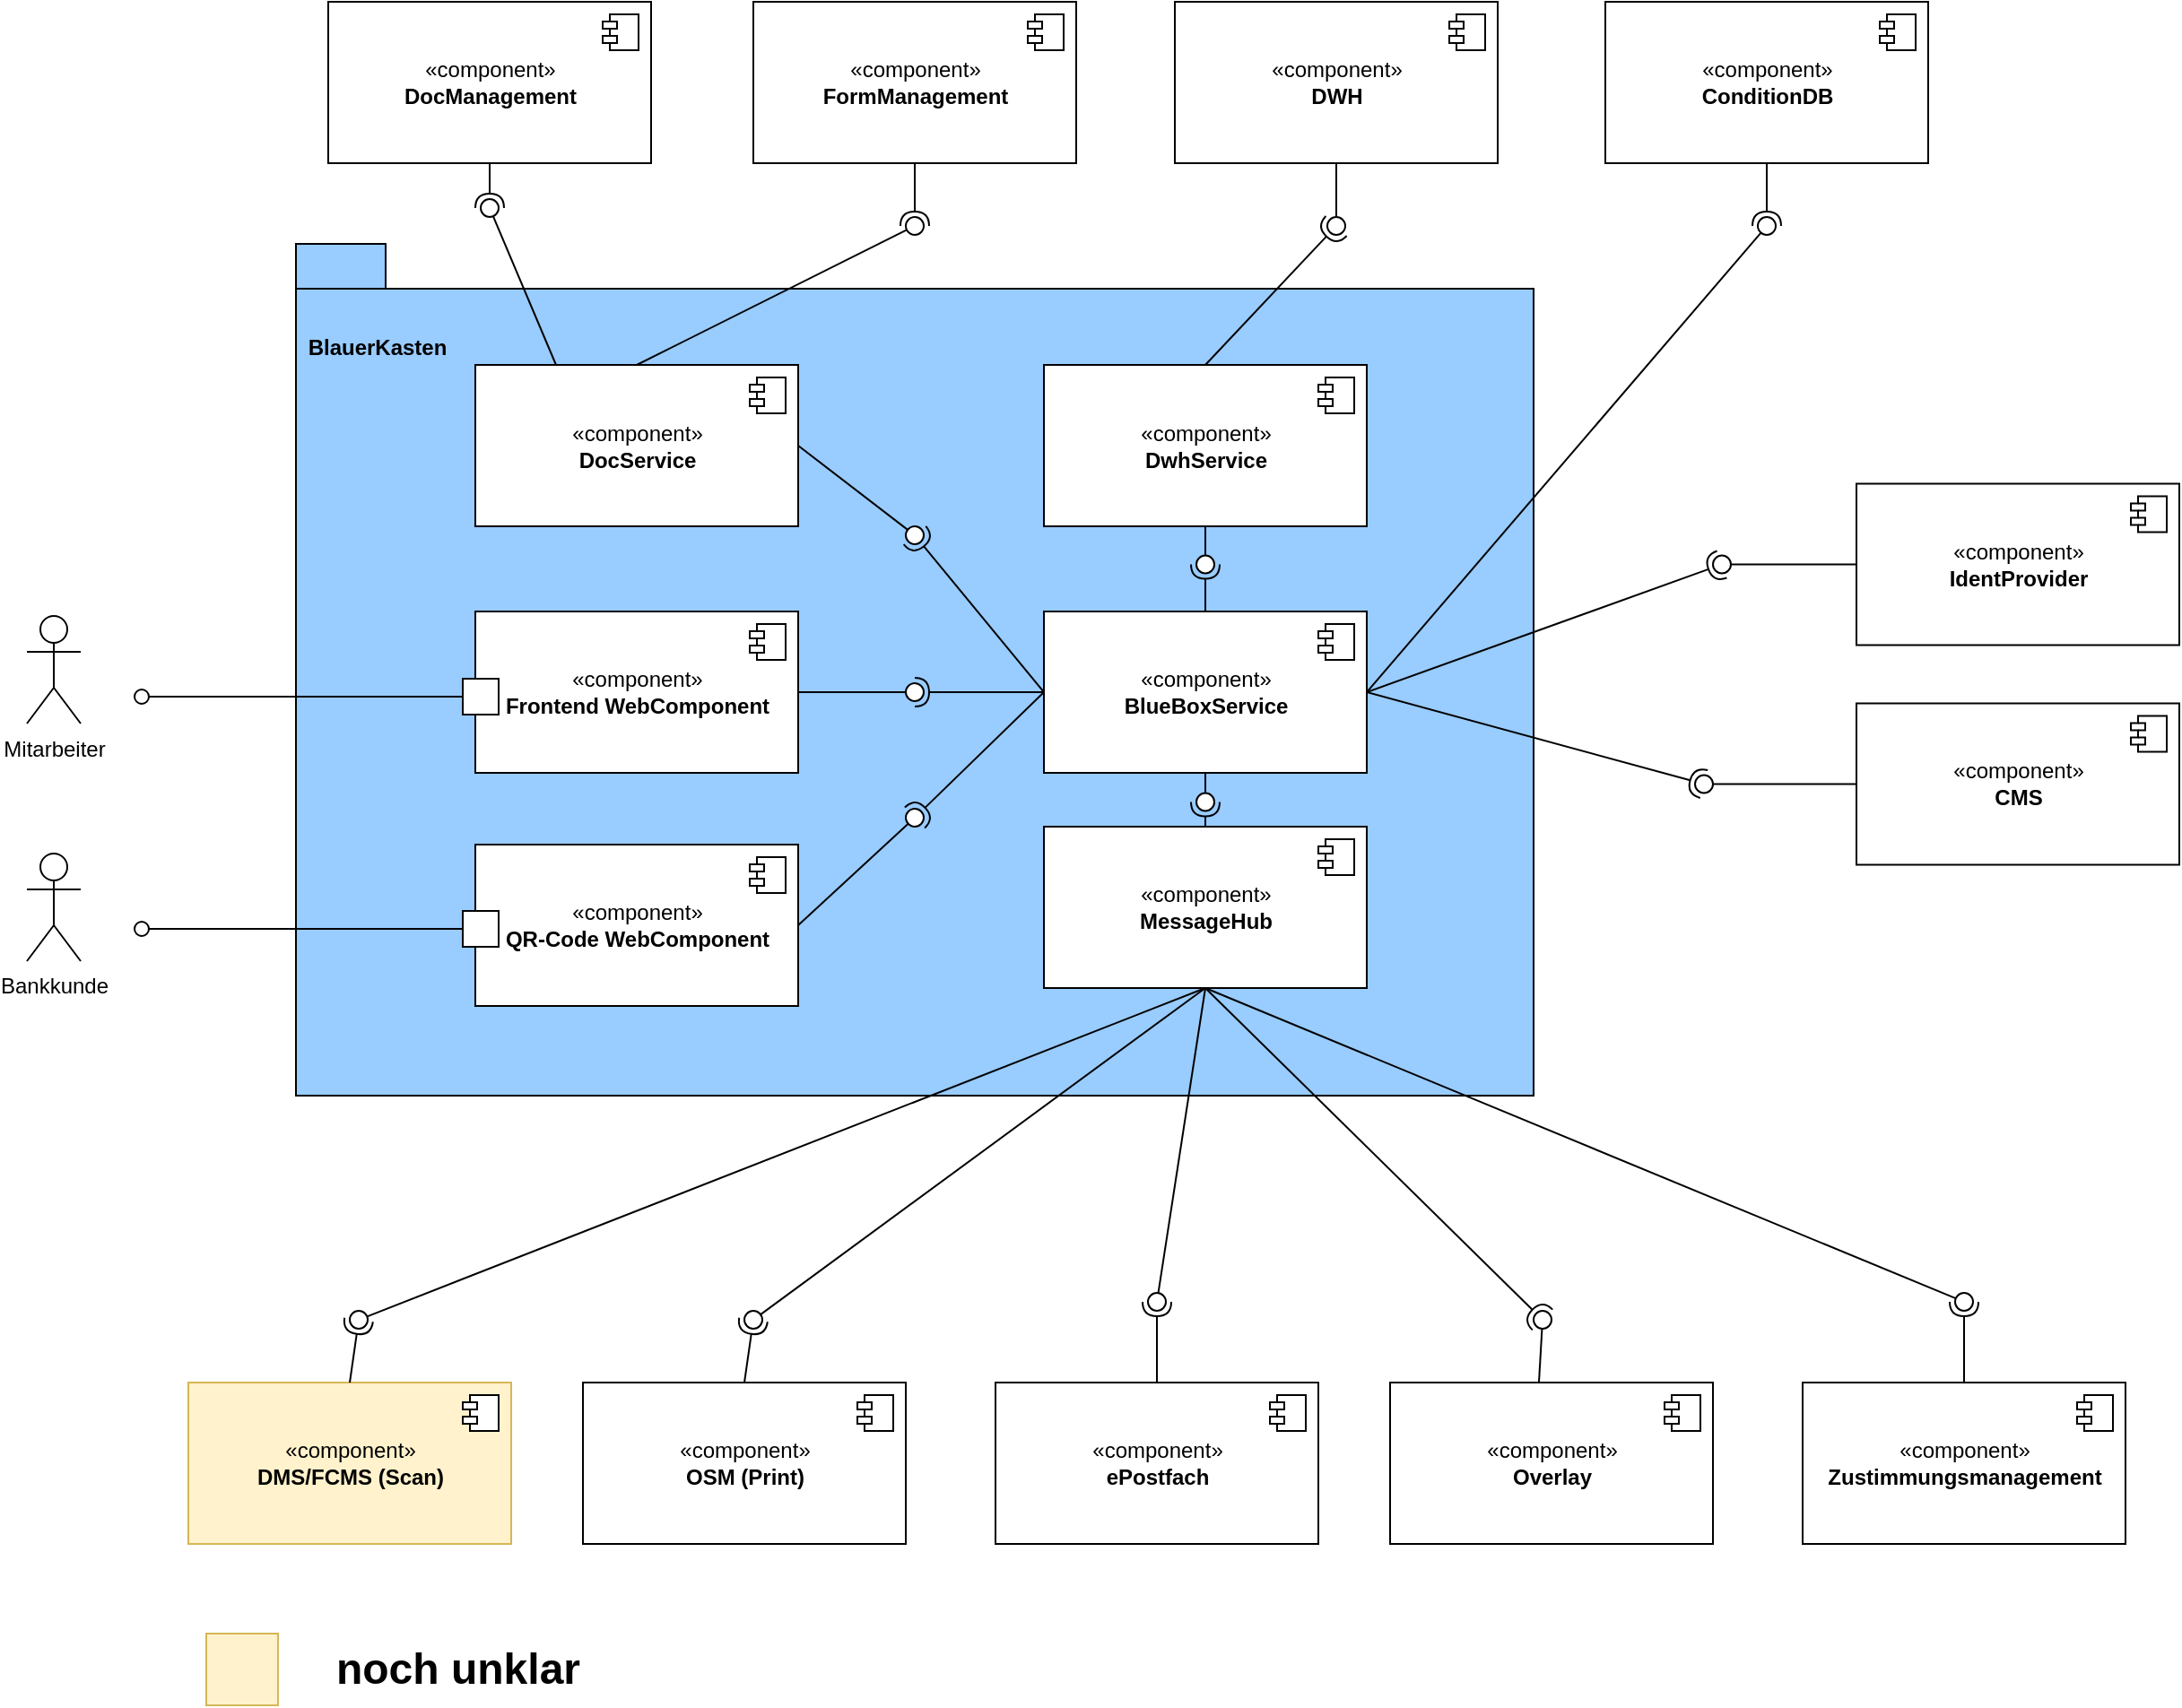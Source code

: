 <mxfile version="19.0.3" type="device"><diagram id="WsE9gKBkoyO4tL_byEP7" name="Seite-1"><mxGraphModel dx="1718" dy="1054" grid="1" gridSize="10" guides="1" tooltips="1" connect="1" arrows="1" fold="1" page="1" pageScale="1" pageWidth="827" pageHeight="1169" math="0" shadow="0"><root><mxCell id="0"/><mxCell id="1" parent="0"/><mxCell id="MbbFP3mXVjvzKWs0RRiN-35" value="BlauerKasten" style="shape=folder;fontStyle=1;spacingTop=-360;tabWidth=50;tabHeight=25;tabPosition=left;html=1;spacingRight=600;fillColor=#99CCFF;" parent="1" vertex="1"><mxGeometry x="410" y="325" width="690" height="475" as="geometry"/></mxCell><mxCell id="2feHsOlxeZ40XfiZUaKG-12" value="Mitarbeiter" style="shape=umlActor;verticalLabelPosition=bottom;verticalAlign=top;html=1;" parent="1" vertex="1"><mxGeometry x="260" y="532.5" width="30" height="60" as="geometry"/></mxCell><mxCell id="MbbFP3mXVjvzKWs0RRiN-1" value="«component»&lt;br&gt;&lt;b&gt;BlueBoxService&lt;/b&gt;" style="html=1;dropTarget=0;" parent="1" vertex="1"><mxGeometry x="827" y="530" width="180" height="90" as="geometry"/></mxCell><mxCell id="MbbFP3mXVjvzKWs0RRiN-2" value="" style="shape=module;jettyWidth=8;jettyHeight=4;" parent="MbbFP3mXVjvzKWs0RRiN-1" vertex="1"><mxGeometry x="1" width="20" height="20" relative="1" as="geometry"><mxPoint x="-27" y="7" as="offset"/></mxGeometry></mxCell><mxCell id="MbbFP3mXVjvzKWs0RRiN-4" value="«component»&lt;br&gt;&lt;b&gt;OSM (Print)&lt;/b&gt;" style="html=1;dropTarget=0;" parent="1" vertex="1"><mxGeometry x="570" y="960" width="180" height="90" as="geometry"/></mxCell><mxCell id="MbbFP3mXVjvzKWs0RRiN-5" value="" style="shape=module;jettyWidth=8;jettyHeight=4;" parent="MbbFP3mXVjvzKWs0RRiN-4" vertex="1"><mxGeometry x="1" width="20" height="20" relative="1" as="geometry"><mxPoint x="-27" y="7" as="offset"/></mxGeometry></mxCell><mxCell id="MbbFP3mXVjvzKWs0RRiN-6" value="" style="rounded=0;orthogonalLoop=1;jettySize=auto;html=1;endArrow=none;endFill=0;sketch=0;sourcePerimeterSpacing=0;targetPerimeterSpacing=0;exitX=0.5;exitY=1;exitDx=0;exitDy=0;" parent="1" source="iZnu5f81Z3fGAwZMjDDS-1" target="MbbFP3mXVjvzKWs0RRiN-8" edge="1"><mxGeometry relative="1" as="geometry"><mxPoint x="720" y="630" as="sourcePoint"/></mxGeometry></mxCell><mxCell id="MbbFP3mXVjvzKWs0RRiN-7" value="" style="rounded=0;orthogonalLoop=1;jettySize=auto;html=1;endArrow=halfCircle;endFill=0;entryX=0.5;entryY=0.5;endSize=6;strokeWidth=1;sketch=0;exitX=0.5;exitY=0;exitDx=0;exitDy=0;" parent="1" source="MbbFP3mXVjvzKWs0RRiN-4" target="MbbFP3mXVjvzKWs0RRiN-8" edge="1"><mxGeometry relative="1" as="geometry"><mxPoint x="1080" y="665" as="sourcePoint"/></mxGeometry></mxCell><mxCell id="MbbFP3mXVjvzKWs0RRiN-8" value="" style="ellipse;whiteSpace=wrap;html=1;align=center;aspect=fixed;resizable=0;points=[];outlineConnect=0;sketch=0;" parent="1" vertex="1"><mxGeometry x="660" y="920" width="10" height="10" as="geometry"/></mxCell><mxCell id="MbbFP3mXVjvzKWs0RRiN-9" value="«component»&lt;br&gt;&lt;b&gt;QR-Code WebComponent&lt;/b&gt;" style="html=1;dropTarget=0;" parent="1" vertex="1"><mxGeometry x="510" y="660" width="180" height="90" as="geometry"/></mxCell><mxCell id="MbbFP3mXVjvzKWs0RRiN-10" value="" style="shape=module;jettyWidth=8;jettyHeight=4;" parent="MbbFP3mXVjvzKWs0RRiN-9" vertex="1"><mxGeometry x="1" width="20" height="20" relative="1" as="geometry"><mxPoint x="-27" y="7" as="offset"/></mxGeometry></mxCell><mxCell id="MbbFP3mXVjvzKWs0RRiN-15" value="«component»&lt;br&gt;&lt;b&gt;Overlay&lt;/b&gt;" style="html=1;dropTarget=0;" parent="1" vertex="1"><mxGeometry x="1020" y="960" width="180" height="90" as="geometry"/></mxCell><mxCell id="MbbFP3mXVjvzKWs0RRiN-16" value="" style="shape=module;jettyWidth=8;jettyHeight=4;" parent="MbbFP3mXVjvzKWs0RRiN-15" vertex="1"><mxGeometry x="1" width="20" height="20" relative="1" as="geometry"><mxPoint x="-27" y="7" as="offset"/></mxGeometry></mxCell><mxCell id="MbbFP3mXVjvzKWs0RRiN-17" value="" style="rounded=0;orthogonalLoop=1;jettySize=auto;html=1;endArrow=none;endFill=0;sketch=0;sourcePerimeterSpacing=0;targetPerimeterSpacing=0;exitX=0.461;exitY=0;exitDx=0;exitDy=0;exitPerimeter=0;" parent="1" source="MbbFP3mXVjvzKWs0RRiN-15" target="MbbFP3mXVjvzKWs0RRiN-19" edge="1"><mxGeometry relative="1" as="geometry"><mxPoint x="990" y="865" as="sourcePoint"/></mxGeometry></mxCell><mxCell id="MbbFP3mXVjvzKWs0RRiN-18" value="" style="rounded=0;orthogonalLoop=1;jettySize=auto;html=1;endArrow=halfCircle;endFill=0;entryX=0.5;entryY=0.5;endSize=6;strokeWidth=1;sketch=0;exitX=0.5;exitY=1;exitDx=0;exitDy=0;" parent="1" source="iZnu5f81Z3fGAwZMjDDS-1" target="MbbFP3mXVjvzKWs0RRiN-19" edge="1"><mxGeometry relative="1" as="geometry"><mxPoint x="1130" y="715" as="sourcePoint"/></mxGeometry></mxCell><mxCell id="MbbFP3mXVjvzKWs0RRiN-19" value="" style="ellipse;whiteSpace=wrap;html=1;align=center;aspect=fixed;resizable=0;points=[];outlineConnect=0;sketch=0;" parent="1" vertex="1"><mxGeometry x="1100" y="920" width="10" height="10" as="geometry"/></mxCell><mxCell id="MbbFP3mXVjvzKWs0RRiN-31" value="" style="endArrow=none;html=1;rounded=0;align=center;verticalAlign=top;endFill=0;labelBackgroundColor=none;endSize=2;" parent="1" source="MbbFP3mXVjvzKWs0RRiN-30" target="MbbFP3mXVjvzKWs0RRiN-32" edge="1"><mxGeometry relative="1" as="geometry"/></mxCell><mxCell id="MbbFP3mXVjvzKWs0RRiN-32" value="" style="ellipse;html=1;fontSize=11;align=center;fillColor=none;points=[];aspect=fixed;resizable=0;verticalAlign=bottom;labelPosition=center;verticalLabelPosition=top;flipH=1;" parent="1" vertex="1"><mxGeometry x="320" y="573.5" width="8" height="8" as="geometry"/></mxCell><mxCell id="MbbFP3mXVjvzKWs0RRiN-33" value="«component»&lt;br&gt;&lt;b&gt;DocManagement&lt;/b&gt;" style="html=1;dropTarget=0;" parent="1" vertex="1"><mxGeometry x="428" y="190" width="180" height="90" as="geometry"/></mxCell><mxCell id="MbbFP3mXVjvzKWs0RRiN-34" value="" style="shape=module;jettyWidth=8;jettyHeight=4;" parent="MbbFP3mXVjvzKWs0RRiN-33" vertex="1"><mxGeometry x="1" width="20" height="20" relative="1" as="geometry"><mxPoint x="-27" y="7" as="offset"/></mxGeometry></mxCell><mxCell id="MbbFP3mXVjvzKWs0RRiN-36" value="«component»&lt;br&gt;&lt;b&gt;Frontend WebComponent&lt;/b&gt;" style="html=1;dropTarget=0;" parent="1" vertex="1"><mxGeometry x="510" y="530" width="180" height="90" as="geometry"/></mxCell><mxCell id="MbbFP3mXVjvzKWs0RRiN-37" value="" style="shape=module;jettyWidth=8;jettyHeight=4;" parent="MbbFP3mXVjvzKWs0RRiN-36" vertex="1"><mxGeometry x="1" width="20" height="20" relative="1" as="geometry"><mxPoint x="-27" y="7" as="offset"/></mxGeometry></mxCell><mxCell id="MbbFP3mXVjvzKWs0RRiN-38" value="" style="rounded=0;orthogonalLoop=1;jettySize=auto;html=1;endArrow=none;endFill=0;sketch=0;sourcePerimeterSpacing=0;targetPerimeterSpacing=0;exitX=1;exitY=0.5;exitDx=0;exitDy=0;" parent="1" source="MbbFP3mXVjvzKWs0RRiN-36" target="MbbFP3mXVjvzKWs0RRiN-40" edge="1"><mxGeometry relative="1" as="geometry"><mxPoint x="870" y="595" as="sourcePoint"/></mxGeometry></mxCell><mxCell id="MbbFP3mXVjvzKWs0RRiN-39" value="" style="rounded=0;orthogonalLoop=1;jettySize=auto;html=1;endArrow=halfCircle;endFill=0;entryX=0.5;entryY=0.5;endSize=6;strokeWidth=1;sketch=0;exitX=0;exitY=0.5;exitDx=0;exitDy=0;" parent="1" source="MbbFP3mXVjvzKWs0RRiN-1" target="MbbFP3mXVjvzKWs0RRiN-40" edge="1"><mxGeometry relative="1" as="geometry"><mxPoint x="130" y="440" as="sourcePoint"/></mxGeometry></mxCell><mxCell id="MbbFP3mXVjvzKWs0RRiN-40" value="" style="ellipse;whiteSpace=wrap;html=1;align=center;aspect=fixed;resizable=0;points=[];outlineConnect=0;sketch=0;" parent="1" vertex="1"><mxGeometry x="750" y="570" width="10" height="10" as="geometry"/></mxCell><mxCell id="MbbFP3mXVjvzKWs0RRiN-30" value="" style="html=1;rounded=0;rotation=-180;" parent="1" vertex="1"><mxGeometry x="503" y="567.5" width="20" height="20" as="geometry"/></mxCell><mxCell id="MbbFP3mXVjvzKWs0RRiN-41" value="" style="rounded=0;orthogonalLoop=1;jettySize=auto;html=1;endArrow=none;endFill=0;sketch=0;sourcePerimeterSpacing=0;targetPerimeterSpacing=0;exitX=0.25;exitY=0;exitDx=0;exitDy=0;" parent="1" source="zWCINITpG-AVOCVvOpgd-1" target="MbbFP3mXVjvzKWs0RRiN-43" edge="1"><mxGeometry relative="1" as="geometry"><mxPoint x="1040" y="465" as="sourcePoint"/></mxGeometry></mxCell><mxCell id="MbbFP3mXVjvzKWs0RRiN-42" value="" style="rounded=0;orthogonalLoop=1;jettySize=auto;html=1;endArrow=halfCircle;endFill=0;entryX=0.5;entryY=0.5;endSize=6;strokeWidth=1;sketch=0;exitX=0.5;exitY=1;exitDx=0;exitDy=0;" parent="1" source="MbbFP3mXVjvzKWs0RRiN-33" target="MbbFP3mXVjvzKWs0RRiN-43" edge="1"><mxGeometry relative="1" as="geometry"><mxPoint x="650" y="305" as="sourcePoint"/></mxGeometry></mxCell><mxCell id="MbbFP3mXVjvzKWs0RRiN-43" value="" style="ellipse;whiteSpace=wrap;html=1;align=center;aspect=fixed;resizable=0;points=[];outlineConnect=0;sketch=0;" parent="1" vertex="1"><mxGeometry x="513" y="300" width="10" height="10" as="geometry"/></mxCell><mxCell id="MbbFP3mXVjvzKWs0RRiN-44" value="«component»&lt;br&gt;&lt;b&gt;FormManagement&lt;/b&gt;" style="html=1;dropTarget=0;" parent="1" vertex="1"><mxGeometry x="665" y="190" width="180" height="90" as="geometry"/></mxCell><mxCell id="MbbFP3mXVjvzKWs0RRiN-45" value="" style="shape=module;jettyWidth=8;jettyHeight=4;" parent="MbbFP3mXVjvzKWs0RRiN-44" vertex="1"><mxGeometry x="1" width="20" height="20" relative="1" as="geometry"><mxPoint x="-27" y="7" as="offset"/></mxGeometry></mxCell><mxCell id="MbbFP3mXVjvzKWs0RRiN-46" value="" style="rounded=0;orthogonalLoop=1;jettySize=auto;html=1;endArrow=none;endFill=0;sketch=0;sourcePerimeterSpacing=0;targetPerimeterSpacing=0;exitX=0.5;exitY=0;exitDx=0;exitDy=0;" parent="1" source="zWCINITpG-AVOCVvOpgd-1" target="MbbFP3mXVjvzKWs0RRiN-48" edge="1"><mxGeometry relative="1" as="geometry"><mxPoint x="1140" y="405" as="sourcePoint"/></mxGeometry></mxCell><mxCell id="MbbFP3mXVjvzKWs0RRiN-47" value="" style="rounded=0;orthogonalLoop=1;jettySize=auto;html=1;endArrow=halfCircle;endFill=0;entryX=0.5;entryY=0.5;endSize=6;strokeWidth=1;sketch=0;exitX=0.5;exitY=1;exitDx=0;exitDy=0;" parent="1" source="MbbFP3mXVjvzKWs0RRiN-44" target="MbbFP3mXVjvzKWs0RRiN-48" edge="1"><mxGeometry relative="1" as="geometry"><mxPoint x="170" y="280" as="sourcePoint"/></mxGeometry></mxCell><mxCell id="MbbFP3mXVjvzKWs0RRiN-48" value="" style="ellipse;whiteSpace=wrap;html=1;align=center;aspect=fixed;resizable=0;points=[];outlineConnect=0;sketch=0;" parent="1" vertex="1"><mxGeometry x="750" y="310" width="10" height="10" as="geometry"/></mxCell><mxCell id="MbbFP3mXVjvzKWs0RRiN-49" value="«component»&lt;br&gt;&lt;b&gt;DWH&lt;br&gt;&lt;/b&gt;" style="html=1;dropTarget=0;" parent="1" vertex="1"><mxGeometry x="900" y="190" width="180" height="90" as="geometry"/></mxCell><mxCell id="MbbFP3mXVjvzKWs0RRiN-50" value="" style="shape=module;jettyWidth=8;jettyHeight=4;" parent="MbbFP3mXVjvzKWs0RRiN-49" vertex="1"><mxGeometry x="1" width="20" height="20" relative="1" as="geometry"><mxPoint x="-27" y="7" as="offset"/></mxGeometry></mxCell><mxCell id="MbbFP3mXVjvzKWs0RRiN-51" value="" style="rounded=0;orthogonalLoop=1;jettySize=auto;html=1;endArrow=none;endFill=0;sketch=0;sourcePerimeterSpacing=0;targetPerimeterSpacing=0;exitX=0.5;exitY=1;exitDx=0;exitDy=0;" parent="1" source="MbbFP3mXVjvzKWs0RRiN-49" target="MbbFP3mXVjvzKWs0RRiN-53" edge="1"><mxGeometry relative="1" as="geometry"><mxPoint x="1150" y="385" as="sourcePoint"/></mxGeometry></mxCell><mxCell id="MbbFP3mXVjvzKWs0RRiN-52" value="" style="rounded=0;orthogonalLoop=1;jettySize=auto;html=1;endArrow=halfCircle;endFill=0;entryX=0.5;entryY=0.5;endSize=6;strokeWidth=1;sketch=0;exitX=0.5;exitY=0;exitDx=0;exitDy=0;" parent="1" source="pSzTOcCvvjUnIfj2swZa-3" target="MbbFP3mXVjvzKWs0RRiN-53" edge="1"><mxGeometry relative="1" as="geometry"><mxPoint x="970" y="390" as="sourcePoint"/></mxGeometry></mxCell><mxCell id="MbbFP3mXVjvzKWs0RRiN-53" value="" style="ellipse;whiteSpace=wrap;html=1;align=center;aspect=fixed;resizable=0;points=[];outlineConnect=0;sketch=0;" parent="1" vertex="1"><mxGeometry x="985" y="310" width="10" height="10" as="geometry"/></mxCell><mxCell id="MbbFP3mXVjvzKWs0RRiN-54" value="«component»&lt;br&gt;&lt;b&gt;IdentProvider&lt;/b&gt;" style="html=1;dropTarget=0;" parent="1" vertex="1"><mxGeometry x="1280" y="458.75" width="180" height="90" as="geometry"/></mxCell><mxCell id="MbbFP3mXVjvzKWs0RRiN-55" value="" style="shape=module;jettyWidth=8;jettyHeight=4;" parent="MbbFP3mXVjvzKWs0RRiN-54" vertex="1"><mxGeometry x="1" width="20" height="20" relative="1" as="geometry"><mxPoint x="-27" y="7" as="offset"/></mxGeometry></mxCell><mxCell id="MbbFP3mXVjvzKWs0RRiN-56" value="" style="rounded=0;orthogonalLoop=1;jettySize=auto;html=1;endArrow=none;endFill=0;sketch=0;sourcePerimeterSpacing=0;targetPerimeterSpacing=0;exitX=0;exitY=0.5;exitDx=0;exitDy=0;" parent="1" source="MbbFP3mXVjvzKWs0RRiN-54" target="MbbFP3mXVjvzKWs0RRiN-58" edge="1"><mxGeometry relative="1" as="geometry"><mxPoint x="1240" y="360" as="sourcePoint"/></mxGeometry></mxCell><mxCell id="MbbFP3mXVjvzKWs0RRiN-57" value="" style="rounded=0;orthogonalLoop=1;jettySize=auto;html=1;endArrow=halfCircle;endFill=0;entryX=0.5;entryY=0.5;endSize=6;strokeWidth=1;sketch=0;exitX=1;exitY=0.5;exitDx=0;exitDy=0;" parent="1" target="MbbFP3mXVjvzKWs0RRiN-58" edge="1" source="MbbFP3mXVjvzKWs0RRiN-1"><mxGeometry relative="1" as="geometry"><mxPoint x="1010" y="435" as="sourcePoint"/></mxGeometry></mxCell><mxCell id="MbbFP3mXVjvzKWs0RRiN-58" value="" style="ellipse;whiteSpace=wrap;html=1;align=center;aspect=fixed;resizable=0;points=[];outlineConnect=0;sketch=0;" parent="1" vertex="1"><mxGeometry x="1200" y="498.75" width="10" height="10" as="geometry"/></mxCell><mxCell id="zWCINITpG-AVOCVvOpgd-1" value="«component»&lt;br&gt;&lt;b&gt;DocService&lt;/b&gt;" style="html=1;dropTarget=0;" parent="1" vertex="1"><mxGeometry x="510" y="392.5" width="180" height="90" as="geometry"/></mxCell><mxCell id="zWCINITpG-AVOCVvOpgd-2" value="" style="shape=module;jettyWidth=8;jettyHeight=4;" parent="zWCINITpG-AVOCVvOpgd-1" vertex="1"><mxGeometry x="1" width="20" height="20" relative="1" as="geometry"><mxPoint x="-27" y="7" as="offset"/></mxGeometry></mxCell><mxCell id="zWCINITpG-AVOCVvOpgd-5" value="«component»&lt;br&gt;&lt;b&gt;DMS/FCMS (Scan)&lt;/b&gt;" style="html=1;dropTarget=0;fillColor=#fff2cc;strokeColor=#d6b656;" parent="1" vertex="1"><mxGeometry x="350" y="960" width="180" height="90" as="geometry"/></mxCell><mxCell id="zWCINITpG-AVOCVvOpgd-6" value="" style="shape=module;jettyWidth=8;jettyHeight=4;" parent="zWCINITpG-AVOCVvOpgd-5" vertex="1"><mxGeometry x="1" width="20" height="20" relative="1" as="geometry"><mxPoint x="-27" y="7" as="offset"/></mxGeometry></mxCell><mxCell id="zWCINITpG-AVOCVvOpgd-7" value="«component»&lt;br&gt;&lt;b&gt;CMS&lt;/b&gt;" style="html=1;dropTarget=0;" parent="1" vertex="1"><mxGeometry x="1280" y="581.25" width="180" height="90" as="geometry"/></mxCell><mxCell id="zWCINITpG-AVOCVvOpgd-8" value="" style="shape=module;jettyWidth=8;jettyHeight=4;" parent="zWCINITpG-AVOCVvOpgd-7" vertex="1"><mxGeometry x="1" width="20" height="20" relative="1" as="geometry"><mxPoint x="-27" y="7" as="offset"/></mxGeometry></mxCell><mxCell id="cBnWuC4rsToSmsG5ynVW-1" value="" style="rounded=0;orthogonalLoop=1;jettySize=auto;html=1;endArrow=none;endFill=0;sketch=0;sourcePerimeterSpacing=0;targetPerimeterSpacing=0;exitX=1;exitY=0.5;exitDx=0;exitDy=0;" parent="1" source="zWCINITpG-AVOCVvOpgd-1" target="cBnWuC4rsToSmsG5ynVW-3" edge="1"><mxGeometry relative="1" as="geometry"><mxPoint x="780" y="505" as="sourcePoint"/></mxGeometry></mxCell><mxCell id="cBnWuC4rsToSmsG5ynVW-2" value="" style="rounded=0;orthogonalLoop=1;jettySize=auto;html=1;endArrow=halfCircle;endFill=0;entryX=0.5;entryY=0.5;endSize=6;strokeWidth=1;sketch=0;exitX=0;exitY=0.5;exitDx=0;exitDy=0;" parent="1" source="MbbFP3mXVjvzKWs0RRiN-1" target="cBnWuC4rsToSmsG5ynVW-3" edge="1"><mxGeometry relative="1" as="geometry"><mxPoint x="820" y="505" as="sourcePoint"/></mxGeometry></mxCell><mxCell id="cBnWuC4rsToSmsG5ynVW-3" value="" style="ellipse;whiteSpace=wrap;html=1;align=center;aspect=fixed;resizable=0;points=[];outlineConnect=0;sketch=0;" parent="1" vertex="1"><mxGeometry x="750" y="482.5" width="10" height="10" as="geometry"/></mxCell><mxCell id="cBnWuC4rsToSmsG5ynVW-10" value="" style="rounded=0;orthogonalLoop=1;jettySize=auto;html=1;endArrow=none;endFill=0;sketch=0;sourcePerimeterSpacing=0;targetPerimeterSpacing=0;exitX=0;exitY=0.5;exitDx=0;exitDy=0;" parent="1" source="zWCINITpG-AVOCVvOpgd-7" target="cBnWuC4rsToSmsG5ynVW-12" edge="1"><mxGeometry relative="1" as="geometry"><mxPoint x="1240" y="605" as="sourcePoint"/></mxGeometry></mxCell><mxCell id="cBnWuC4rsToSmsG5ynVW-11" value="" style="rounded=0;orthogonalLoop=1;jettySize=auto;html=1;endArrow=halfCircle;endFill=0;entryX=0.5;entryY=0.5;endSize=6;strokeWidth=1;sketch=0;exitX=1;exitY=0.5;exitDx=0;exitDy=0;" parent="1" source="MbbFP3mXVjvzKWs0RRiN-1" target="cBnWuC4rsToSmsG5ynVW-12" edge="1"><mxGeometry relative="1" as="geometry"><mxPoint x="1280" y="605" as="sourcePoint"/></mxGeometry></mxCell><mxCell id="cBnWuC4rsToSmsG5ynVW-12" value="" style="ellipse;whiteSpace=wrap;html=1;align=center;aspect=fixed;resizable=0;points=[];outlineConnect=0;sketch=0;fillColor=#FFFFFF;" parent="1" vertex="1"><mxGeometry x="1190" y="621.25" width="10" height="10" as="geometry"/></mxCell><mxCell id="_iKIFlB5B6MGbWGkPGFt-1" value="«component»&lt;br&gt;&lt;b&gt;ConditionDB&lt;br&gt;&lt;/b&gt;" style="html=1;dropTarget=0;" parent="1" vertex="1"><mxGeometry x="1140" y="190" width="180" height="90" as="geometry"/></mxCell><mxCell id="_iKIFlB5B6MGbWGkPGFt-2" value="" style="shape=module;jettyWidth=8;jettyHeight=4;" parent="_iKIFlB5B6MGbWGkPGFt-1" vertex="1"><mxGeometry x="1" width="20" height="20" relative="1" as="geometry"><mxPoint x="-27" y="7" as="offset"/></mxGeometry></mxCell><mxCell id="_iKIFlB5B6MGbWGkPGFt-3" value="" style="rounded=0;orthogonalLoop=1;jettySize=auto;html=1;endArrow=none;endFill=0;sketch=0;sourcePerimeterSpacing=0;targetPerimeterSpacing=0;exitX=1;exitY=0.5;exitDx=0;exitDy=0;" parent="1" source="MbbFP3mXVjvzKWs0RRiN-1" target="_iKIFlB5B6MGbWGkPGFt-5" edge="1"><mxGeometry relative="1" as="geometry"><mxPoint x="1090" y="300" as="sourcePoint"/></mxGeometry></mxCell><mxCell id="_iKIFlB5B6MGbWGkPGFt-4" value="" style="rounded=0;orthogonalLoop=1;jettySize=auto;html=1;endArrow=halfCircle;endFill=0;entryX=0.5;entryY=0.5;endSize=6;strokeWidth=1;sketch=0;exitX=0.5;exitY=1;exitDx=0;exitDy=0;" parent="1" source="_iKIFlB5B6MGbWGkPGFt-1" target="_iKIFlB5B6MGbWGkPGFt-5" edge="1"><mxGeometry relative="1" as="geometry"><mxPoint x="1090" y="320" as="sourcePoint"/></mxGeometry></mxCell><mxCell id="_iKIFlB5B6MGbWGkPGFt-5" value="" style="ellipse;whiteSpace=wrap;html=1;align=center;aspect=fixed;resizable=0;points=[];outlineConnect=0;sketch=0;" parent="1" vertex="1"><mxGeometry x="1225" y="310" width="10" height="10" as="geometry"/></mxCell><mxCell id="iZnu5f81Z3fGAwZMjDDS-1" value="«component»&lt;br&gt;&lt;b&gt;MessageHub&lt;/b&gt;" style="html=1;dropTarget=0;" parent="1" vertex="1"><mxGeometry x="827" y="650" width="180" height="90" as="geometry"/></mxCell><mxCell id="iZnu5f81Z3fGAwZMjDDS-2" value="" style="shape=module;jettyWidth=8;jettyHeight=4;" parent="iZnu5f81Z3fGAwZMjDDS-1" vertex="1"><mxGeometry x="1" width="20" height="20" relative="1" as="geometry"><mxPoint x="-27" y="7" as="offset"/></mxGeometry></mxCell><mxCell id="iZnu5f81Z3fGAwZMjDDS-3" value="" style="rounded=0;orthogonalLoop=1;jettySize=auto;html=1;endArrow=none;endFill=0;sketch=0;sourcePerimeterSpacing=0;targetPerimeterSpacing=0;exitX=0.5;exitY=1;exitDx=0;exitDy=0;" parent="1" source="MbbFP3mXVjvzKWs0RRiN-1" target="iZnu5f81Z3fGAwZMjDDS-5" edge="1"><mxGeometry relative="1" as="geometry"><mxPoint x="700" y="545" as="sourcePoint"/></mxGeometry></mxCell><mxCell id="iZnu5f81Z3fGAwZMjDDS-4" value="" style="rounded=0;orthogonalLoop=1;jettySize=auto;html=1;endArrow=halfCircle;endFill=0;entryX=0.5;entryY=0.5;endSize=6;strokeWidth=1;sketch=0;exitX=0.5;exitY=0;exitDx=0;exitDy=0;" parent="1" source="iZnu5f81Z3fGAwZMjDDS-1" target="iZnu5f81Z3fGAwZMjDDS-5" edge="1"><mxGeometry relative="1" as="geometry"><mxPoint x="740" y="545" as="sourcePoint"/></mxGeometry></mxCell><mxCell id="iZnu5f81Z3fGAwZMjDDS-5" value="" style="ellipse;whiteSpace=wrap;html=1;align=center;aspect=fixed;resizable=0;points=[];outlineConnect=0;sketch=0;" parent="1" vertex="1"><mxGeometry x="912" y="631.25" width="10" height="10" as="geometry"/></mxCell><mxCell id="iZnu5f81Z3fGAwZMjDDS-6" value="" style="rounded=0;orthogonalLoop=1;jettySize=auto;html=1;endArrow=none;endFill=0;sketch=0;sourcePerimeterSpacing=0;targetPerimeterSpacing=0;exitX=0.5;exitY=1;exitDx=0;exitDy=0;" parent="1" source="iZnu5f81Z3fGAwZMjDDS-1" target="iZnu5f81Z3fGAwZMjDDS-8" edge="1"><mxGeometry relative="1" as="geometry"><mxPoint x="700" y="545" as="sourcePoint"/></mxGeometry></mxCell><mxCell id="iZnu5f81Z3fGAwZMjDDS-7" value="" style="rounded=0;orthogonalLoop=1;jettySize=auto;html=1;endArrow=halfCircle;endFill=0;entryX=0.5;entryY=0.5;endSize=6;strokeWidth=1;sketch=0;exitX=0.5;exitY=0;exitDx=0;exitDy=0;" parent="1" source="zWCINITpG-AVOCVvOpgd-5" target="iZnu5f81Z3fGAwZMjDDS-8" edge="1"><mxGeometry relative="1" as="geometry"><mxPoint x="740" y="725" as="sourcePoint"/></mxGeometry></mxCell><mxCell id="iZnu5f81Z3fGAwZMjDDS-8" value="" style="ellipse;whiteSpace=wrap;html=1;align=center;aspect=fixed;resizable=0;points=[];outlineConnect=0;sketch=0;" parent="1" vertex="1"><mxGeometry x="440" y="920" width="10" height="10" as="geometry"/></mxCell><mxCell id="iZnu5f81Z3fGAwZMjDDS-9" value="«component»&lt;br&gt;&lt;b&gt;ePostfach&lt;/b&gt;" style="html=1;dropTarget=0;" parent="1" vertex="1"><mxGeometry x="800" y="960" width="180" height="90" as="geometry"/></mxCell><mxCell id="iZnu5f81Z3fGAwZMjDDS-10" value="" style="shape=module;jettyWidth=8;jettyHeight=4;" parent="iZnu5f81Z3fGAwZMjDDS-9" vertex="1"><mxGeometry x="1" width="20" height="20" relative="1" as="geometry"><mxPoint x="-27" y="7" as="offset"/></mxGeometry></mxCell><mxCell id="iZnu5f81Z3fGAwZMjDDS-11" value="«component»&lt;br&gt;&lt;b&gt;Zustimmungsmanagement&lt;/b&gt;" style="html=1;dropTarget=0;" parent="1" vertex="1"><mxGeometry x="1250" y="960" width="180" height="90" as="geometry"/></mxCell><mxCell id="iZnu5f81Z3fGAwZMjDDS-12" value="" style="shape=module;jettyWidth=8;jettyHeight=4;" parent="iZnu5f81Z3fGAwZMjDDS-11" vertex="1"><mxGeometry x="1" width="20" height="20" relative="1" as="geometry"><mxPoint x="-27" y="7" as="offset"/></mxGeometry></mxCell><mxCell id="iZnu5f81Z3fGAwZMjDDS-13" value="Bankkunde" style="shape=umlActor;verticalLabelPosition=bottom;verticalAlign=top;html=1;" parent="1" vertex="1"><mxGeometry x="260" y="665" width="30" height="60" as="geometry"/></mxCell><mxCell id="iZnu5f81Z3fGAwZMjDDS-17" value="" style="endArrow=none;html=1;rounded=0;align=center;verticalAlign=top;endFill=0;labelBackgroundColor=none;endSize=2;" parent="1" source="iZnu5f81Z3fGAwZMjDDS-19" target="iZnu5f81Z3fGAwZMjDDS-18" edge="1"><mxGeometry relative="1" as="geometry"/></mxCell><mxCell id="iZnu5f81Z3fGAwZMjDDS-18" value="" style="ellipse;html=1;fontSize=11;align=center;fillColor=none;points=[];aspect=fixed;resizable=0;verticalAlign=bottom;labelPosition=center;verticalLabelPosition=top;flipH=1;" parent="1" vertex="1"><mxGeometry x="320" y="703" width="8" height="8" as="geometry"/></mxCell><mxCell id="iZnu5f81Z3fGAwZMjDDS-19" value="" style="html=1;rounded=0;rotation=-180;" parent="1" vertex="1"><mxGeometry x="503" y="697" width="20" height="20" as="geometry"/></mxCell><mxCell id="iZnu5f81Z3fGAwZMjDDS-20" value="" style="whiteSpace=wrap;html=1;aspect=fixed;fillColor=#fff2cc;strokeColor=#d6b656;" parent="1" vertex="1"><mxGeometry x="360" y="1100" width="40" height="40" as="geometry"/></mxCell><mxCell id="iZnu5f81Z3fGAwZMjDDS-21" value="noch unklar" style="text;strokeColor=none;fillColor=none;html=1;fontSize=24;fontStyle=1;verticalAlign=middle;align=center;" parent="1" vertex="1"><mxGeometry x="450" y="1100" width="100" height="40" as="geometry"/></mxCell><mxCell id="iZnu5f81Z3fGAwZMjDDS-22" value="" style="rounded=0;orthogonalLoop=1;jettySize=auto;html=1;endArrow=none;endFill=0;sketch=0;sourcePerimeterSpacing=0;targetPerimeterSpacing=0;exitX=0.5;exitY=1;exitDx=0;exitDy=0;" parent="1" target="iZnu5f81Z3fGAwZMjDDS-24" edge="1" source="iZnu5f81Z3fGAwZMjDDS-1"><mxGeometry relative="1" as="geometry"><mxPoint x="920" y="620" as="sourcePoint"/></mxGeometry></mxCell><mxCell id="iZnu5f81Z3fGAwZMjDDS-23" value="" style="rounded=0;orthogonalLoop=1;jettySize=auto;html=1;endArrow=halfCircle;endFill=0;entryX=0.5;entryY=0.5;endSize=6;strokeWidth=1;sketch=0;exitX=0.5;exitY=0;exitDx=0;exitDy=0;" parent="1" source="iZnu5f81Z3fGAwZMjDDS-11" target="iZnu5f81Z3fGAwZMjDDS-24" edge="1"><mxGeometry relative="1" as="geometry"><mxPoint x="600" y="855" as="sourcePoint"/></mxGeometry></mxCell><mxCell id="iZnu5f81Z3fGAwZMjDDS-24" value="" style="ellipse;whiteSpace=wrap;html=1;align=center;aspect=fixed;resizable=0;points=[];outlineConnect=0;sketch=0;" parent="1" vertex="1"><mxGeometry x="1335" y="910" width="10" height="10" as="geometry"/></mxCell><mxCell id="iZnu5f81Z3fGAwZMjDDS-25" value="" style="rounded=0;orthogonalLoop=1;jettySize=auto;html=1;endArrow=none;endFill=0;sketch=0;sourcePerimeterSpacing=0;targetPerimeterSpacing=0;exitX=1;exitY=0.5;exitDx=0;exitDy=0;" parent="1" source="MbbFP3mXVjvzKWs0RRiN-9" target="iZnu5f81Z3fGAwZMjDDS-27" edge="1"><mxGeometry relative="1" as="geometry"><mxPoint x="560" y="675" as="sourcePoint"/></mxGeometry></mxCell><mxCell id="iZnu5f81Z3fGAwZMjDDS-26" value="" style="rounded=0;orthogonalLoop=1;jettySize=auto;html=1;endArrow=halfCircle;endFill=0;entryX=0.5;entryY=0.5;endSize=6;strokeWidth=1;sketch=0;exitX=0;exitY=0.5;exitDx=0;exitDy=0;" parent="1" source="MbbFP3mXVjvzKWs0RRiN-1" target="iZnu5f81Z3fGAwZMjDDS-27" edge="1"><mxGeometry relative="1" as="geometry"><mxPoint x="600" y="675" as="sourcePoint"/></mxGeometry></mxCell><mxCell id="iZnu5f81Z3fGAwZMjDDS-27" value="" style="ellipse;whiteSpace=wrap;html=1;align=center;aspect=fixed;resizable=0;points=[];outlineConnect=0;sketch=0;" parent="1" vertex="1"><mxGeometry x="750" y="640" width="10" height="10" as="geometry"/></mxCell><mxCell id="9JL7H3gvd3E4nKeIARsY-1" value="" style="rounded=0;orthogonalLoop=1;jettySize=auto;html=1;endArrow=none;endFill=0;sketch=0;sourcePerimeterSpacing=0;targetPerimeterSpacing=0;exitX=0.5;exitY=1;exitDx=0;exitDy=0;" parent="1" target="9JL7H3gvd3E4nKeIARsY-3" edge="1" source="iZnu5f81Z3fGAwZMjDDS-1"><mxGeometry relative="1" as="geometry"><mxPoint x="920" y="630" as="sourcePoint"/></mxGeometry></mxCell><mxCell id="9JL7H3gvd3E4nKeIARsY-2" value="" style="rounded=0;orthogonalLoop=1;jettySize=auto;html=1;endArrow=halfCircle;endFill=0;entryX=0.5;entryY=0.5;endSize=6;strokeWidth=1;sketch=0;exitX=0.5;exitY=0;exitDx=0;exitDy=0;" parent="1" source="iZnu5f81Z3fGAwZMjDDS-9" target="9JL7H3gvd3E4nKeIARsY-3" edge="1"><mxGeometry relative="1" as="geometry"><mxPoint x="740" y="625" as="sourcePoint"/></mxGeometry></mxCell><mxCell id="9JL7H3gvd3E4nKeIARsY-3" value="" style="ellipse;whiteSpace=wrap;html=1;align=center;aspect=fixed;resizable=0;points=[];outlineConnect=0;sketch=0;" parent="1" vertex="1"><mxGeometry x="885" y="910" width="10" height="10" as="geometry"/></mxCell><mxCell id="pSzTOcCvvjUnIfj2swZa-3" value="«component»&lt;br&gt;&lt;b&gt;DwhService&lt;/b&gt;" style="html=1;dropTarget=0;" vertex="1" parent="1"><mxGeometry x="827" y="392.5" width="180" height="90" as="geometry"/></mxCell><mxCell id="pSzTOcCvvjUnIfj2swZa-4" value="" style="shape=module;jettyWidth=8;jettyHeight=4;" vertex="1" parent="pSzTOcCvvjUnIfj2swZa-3"><mxGeometry x="1" width="20" height="20" relative="1" as="geometry"><mxPoint x="-27" y="7" as="offset"/></mxGeometry></mxCell><mxCell id="pSzTOcCvvjUnIfj2swZa-5" value="" style="rounded=0;orthogonalLoop=1;jettySize=auto;html=1;endArrow=none;endFill=0;sketch=0;sourcePerimeterSpacing=0;targetPerimeterSpacing=0;exitX=0.5;exitY=1;exitDx=0;exitDy=0;" edge="1" target="pSzTOcCvvjUnIfj2swZa-7" parent="1" source="pSzTOcCvvjUnIfj2swZa-3"><mxGeometry relative="1" as="geometry"><mxPoint x="900" y="565" as="sourcePoint"/></mxGeometry></mxCell><mxCell id="pSzTOcCvvjUnIfj2swZa-6" value="" style="rounded=0;orthogonalLoop=1;jettySize=auto;html=1;endArrow=halfCircle;endFill=0;entryX=0.5;entryY=0.5;endSize=6;strokeWidth=1;sketch=0;exitX=0.5;exitY=0;exitDx=0;exitDy=0;" edge="1" target="pSzTOcCvvjUnIfj2swZa-7" parent="1" source="MbbFP3mXVjvzKWs0RRiN-1"><mxGeometry relative="1" as="geometry"><mxPoint x="940" y="565" as="sourcePoint"/></mxGeometry></mxCell><mxCell id="pSzTOcCvvjUnIfj2swZa-7" value="" style="ellipse;whiteSpace=wrap;html=1;align=center;aspect=fixed;resizable=0;points=[];outlineConnect=0;sketch=0;" vertex="1" parent="1"><mxGeometry x="912" y="498.75" width="10" height="10" as="geometry"/></mxCell></root></mxGraphModel></diagram></mxfile>